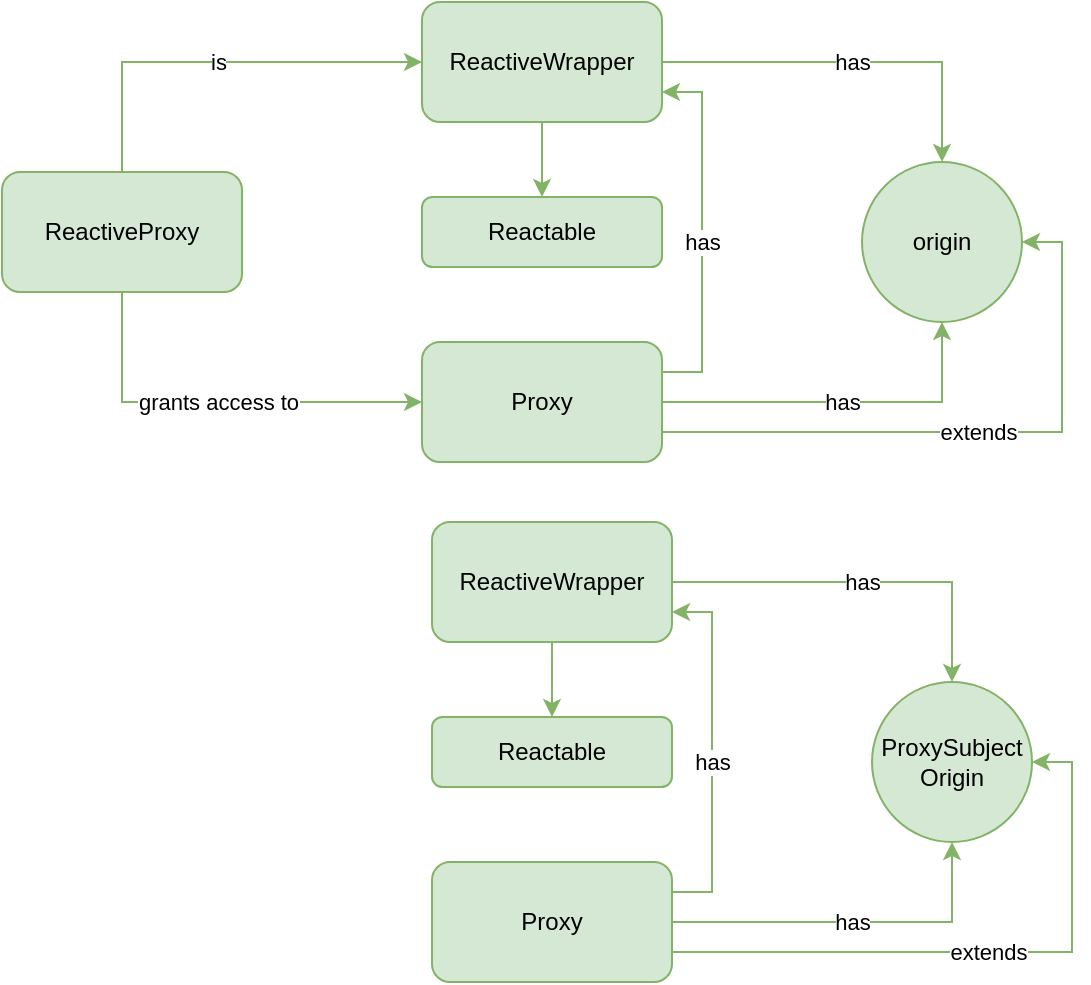 <mxfile version="12.1.0" type="device" pages="1"><diagram id="spKtK2yFd8T6H-qd-JO2" name="Page-1"><mxGraphModel dx="1408" dy="808" grid="1" gridSize="10" guides="1" tooltips="1" connect="1" arrows="1" fold="1" page="1" pageScale="1" pageWidth="827" pageHeight="1169" math="0" shadow="0"><root><mxCell id="0"/><mxCell id="1" parent="0"/><mxCell id="ABBL186OjxPF4Tt2dIvw-1" value="origin" style="ellipse;whiteSpace=wrap;html=1;aspect=fixed;fillColor=#d5e8d4;strokeColor=#82b366;" vertex="1" parent="1"><mxGeometry x="550" y="210" width="80" height="80" as="geometry"/></mxCell><mxCell id="ABBL186OjxPF4Tt2dIvw-6" value="has" style="edgeStyle=orthogonalEdgeStyle;rounded=0;orthogonalLoop=1;jettySize=auto;html=1;exitX=1;exitY=0.5;exitDx=0;exitDy=0;fillColor=#d5e8d4;strokeColor=#82b366;" edge="1" parent="1" source="ABBL186OjxPF4Tt2dIvw-2" target="ABBL186OjxPF4Tt2dIvw-1"><mxGeometry relative="1" as="geometry"/></mxCell><mxCell id="ABBL186OjxPF4Tt2dIvw-24" style="edgeStyle=orthogonalEdgeStyle;rounded=0;orthogonalLoop=1;jettySize=auto;html=1;exitX=0.5;exitY=1;exitDx=0;exitDy=0;fillColor=#d5e8d4;strokeColor=#82b366;" edge="1" parent="1" source="ABBL186OjxPF4Tt2dIvw-2" target="ABBL186OjxPF4Tt2dIvw-10"><mxGeometry relative="1" as="geometry"/></mxCell><mxCell id="ABBL186OjxPF4Tt2dIvw-2" value="ReactiveWrapper" style="rounded=1;whiteSpace=wrap;html=1;fillColor=#d5e8d4;strokeColor=#82b366;" vertex="1" parent="1"><mxGeometry x="330" y="130" width="120" height="60" as="geometry"/></mxCell><mxCell id="ABBL186OjxPF4Tt2dIvw-5" value="has" style="edgeStyle=orthogonalEdgeStyle;rounded=0;orthogonalLoop=1;jettySize=auto;html=1;exitX=1;exitY=0.5;exitDx=0;exitDy=0;fillColor=#d5e8d4;strokeColor=#82b366;" edge="1" parent="1" source="ABBL186OjxPF4Tt2dIvw-4" target="ABBL186OjxPF4Tt2dIvw-1"><mxGeometry relative="1" as="geometry"/></mxCell><mxCell id="ABBL186OjxPF4Tt2dIvw-14" value="has" style="edgeStyle=orthogonalEdgeStyle;rounded=0;orthogonalLoop=1;jettySize=auto;html=1;exitX=1;exitY=0.25;exitDx=0;exitDy=0;entryX=1;entryY=0.75;entryDx=0;entryDy=0;fillColor=#d5e8d4;strokeColor=#82b366;" edge="1" parent="1" source="ABBL186OjxPF4Tt2dIvw-4" target="ABBL186OjxPF4Tt2dIvw-2"><mxGeometry x="-0.056" relative="1" as="geometry"><mxPoint as="offset"/></mxGeometry></mxCell><mxCell id="ABBL186OjxPF4Tt2dIvw-15" value="extends" style="edgeStyle=orthogonalEdgeStyle;rounded=0;orthogonalLoop=1;jettySize=auto;html=1;exitX=1;exitY=0.75;exitDx=0;exitDy=0;entryX=1;entryY=0.5;entryDx=0;entryDy=0;fillColor=#d5e8d4;strokeColor=#82b366;" edge="1" parent="1" source="ABBL186OjxPF4Tt2dIvw-4" target="ABBL186OjxPF4Tt2dIvw-1"><mxGeometry relative="1" as="geometry"/></mxCell><mxCell id="ABBL186OjxPF4Tt2dIvw-4" value="Proxy" style="rounded=1;whiteSpace=wrap;html=1;fillColor=#d5e8d4;strokeColor=#82b366;" vertex="1" parent="1"><mxGeometry x="330" y="300" width="120" height="60" as="geometry"/></mxCell><mxCell id="ABBL186OjxPF4Tt2dIvw-8" value="grants access to" style="edgeStyle=orthogonalEdgeStyle;rounded=0;orthogonalLoop=1;jettySize=auto;html=1;exitX=0.5;exitY=1;exitDx=0;exitDy=0;entryX=0;entryY=0.5;entryDx=0;entryDy=0;fillColor=#d5e8d4;strokeColor=#82b366;" edge="1" parent="1" source="ABBL186OjxPF4Tt2dIvw-7" target="ABBL186OjxPF4Tt2dIvw-4"><mxGeometry relative="1" as="geometry"/></mxCell><mxCell id="ABBL186OjxPF4Tt2dIvw-21" value="is" style="edgeStyle=orthogonalEdgeStyle;rounded=0;orthogonalLoop=1;jettySize=auto;html=1;exitX=0.5;exitY=0;exitDx=0;exitDy=0;entryX=0;entryY=0.5;entryDx=0;entryDy=0;fillColor=#d5e8d4;strokeColor=#82b366;" edge="1" parent="1" source="ABBL186OjxPF4Tt2dIvw-7" target="ABBL186OjxPF4Tt2dIvw-2"><mxGeometry relative="1" as="geometry"/></mxCell><mxCell id="ABBL186OjxPF4Tt2dIvw-7" value="ReactiveProxy" style="rounded=1;whiteSpace=wrap;html=1;fillColor=#d5e8d4;strokeColor=#82b366;" vertex="1" parent="1"><mxGeometry x="120" y="215" width="120" height="60" as="geometry"/></mxCell><mxCell id="ABBL186OjxPF4Tt2dIvw-10" value="Reactable" style="rounded=1;whiteSpace=wrap;html=1;fillColor=#d5e8d4;strokeColor=#82b366;" vertex="1" parent="1"><mxGeometry x="330" y="227.5" width="120" height="35" as="geometry"/></mxCell><mxCell id="ABBL186OjxPF4Tt2dIvw-25" value="ProxySubject&lt;br&gt;Origin" style="ellipse;whiteSpace=wrap;html=1;aspect=fixed;fillColor=#d5e8d4;strokeColor=#82b366;" vertex="1" parent="1"><mxGeometry x="555" y="470" width="80" height="80" as="geometry"/></mxCell><mxCell id="ABBL186OjxPF4Tt2dIvw-26" value="has" style="edgeStyle=orthogonalEdgeStyle;rounded=0;orthogonalLoop=1;jettySize=auto;html=1;exitX=1;exitY=0.5;exitDx=0;exitDy=0;fillColor=#d5e8d4;strokeColor=#82b366;" edge="1" source="ABBL186OjxPF4Tt2dIvw-28" target="ABBL186OjxPF4Tt2dIvw-25" parent="1"><mxGeometry relative="1" as="geometry"/></mxCell><mxCell id="ABBL186OjxPF4Tt2dIvw-27" style="edgeStyle=orthogonalEdgeStyle;rounded=0;orthogonalLoop=1;jettySize=auto;html=1;exitX=0.5;exitY=1;exitDx=0;exitDy=0;fillColor=#d5e8d4;strokeColor=#82b366;" edge="1" source="ABBL186OjxPF4Tt2dIvw-28" target="ABBL186OjxPF4Tt2dIvw-36" parent="1"><mxGeometry relative="1" as="geometry"/></mxCell><mxCell id="ABBL186OjxPF4Tt2dIvw-28" value="ReactiveWrapper" style="rounded=1;whiteSpace=wrap;html=1;fillColor=#d5e8d4;strokeColor=#82b366;" vertex="1" parent="1"><mxGeometry x="335" y="390" width="120" height="60" as="geometry"/></mxCell><mxCell id="ABBL186OjxPF4Tt2dIvw-29" value="has" style="edgeStyle=orthogonalEdgeStyle;rounded=0;orthogonalLoop=1;jettySize=auto;html=1;exitX=1;exitY=0.5;exitDx=0;exitDy=0;fillColor=#d5e8d4;strokeColor=#82b366;" edge="1" source="ABBL186OjxPF4Tt2dIvw-32" target="ABBL186OjxPF4Tt2dIvw-25" parent="1"><mxGeometry relative="1" as="geometry"/></mxCell><mxCell id="ABBL186OjxPF4Tt2dIvw-30" value="has" style="edgeStyle=orthogonalEdgeStyle;rounded=0;orthogonalLoop=1;jettySize=auto;html=1;exitX=1;exitY=0.25;exitDx=0;exitDy=0;entryX=1;entryY=0.75;entryDx=0;entryDy=0;fillColor=#d5e8d4;strokeColor=#82b366;" edge="1" source="ABBL186OjxPF4Tt2dIvw-32" target="ABBL186OjxPF4Tt2dIvw-28" parent="1"><mxGeometry x="-0.056" relative="1" as="geometry"><mxPoint as="offset"/></mxGeometry></mxCell><mxCell id="ABBL186OjxPF4Tt2dIvw-31" value="extends" style="edgeStyle=orthogonalEdgeStyle;rounded=0;orthogonalLoop=1;jettySize=auto;html=1;exitX=1;exitY=0.75;exitDx=0;exitDy=0;entryX=1;entryY=0.5;entryDx=0;entryDy=0;fillColor=#d5e8d4;strokeColor=#82b366;" edge="1" source="ABBL186OjxPF4Tt2dIvw-32" target="ABBL186OjxPF4Tt2dIvw-25" parent="1"><mxGeometry relative="1" as="geometry"/></mxCell><mxCell id="ABBL186OjxPF4Tt2dIvw-32" value="Proxy" style="rounded=1;whiteSpace=wrap;html=1;fillColor=#d5e8d4;strokeColor=#82b366;" vertex="1" parent="1"><mxGeometry x="335" y="560" width="120" height="60" as="geometry"/></mxCell><mxCell id="ABBL186OjxPF4Tt2dIvw-36" value="Reactable" style="rounded=1;whiteSpace=wrap;html=1;fillColor=#d5e8d4;strokeColor=#82b366;" vertex="1" parent="1"><mxGeometry x="335" y="487.5" width="120" height="35" as="geometry"/></mxCell></root></mxGraphModel></diagram></mxfile>